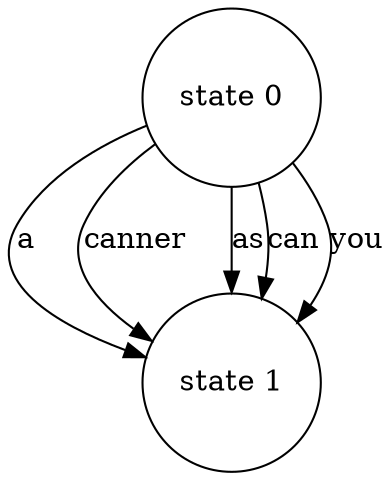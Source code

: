 digraph abc{ 
node [shape = circle, ordering=out];"state 0" -> "state 1" [ label="a" ]; 
"state 0" -> "state 1" [ label="canner" ]; 
"state 0" -> "state 1" [ label="as" ]; 
"state 0" -> "state 1" [ label="can" ]; 
"state 0" -> "state 1" [ label="you" ]; 
}